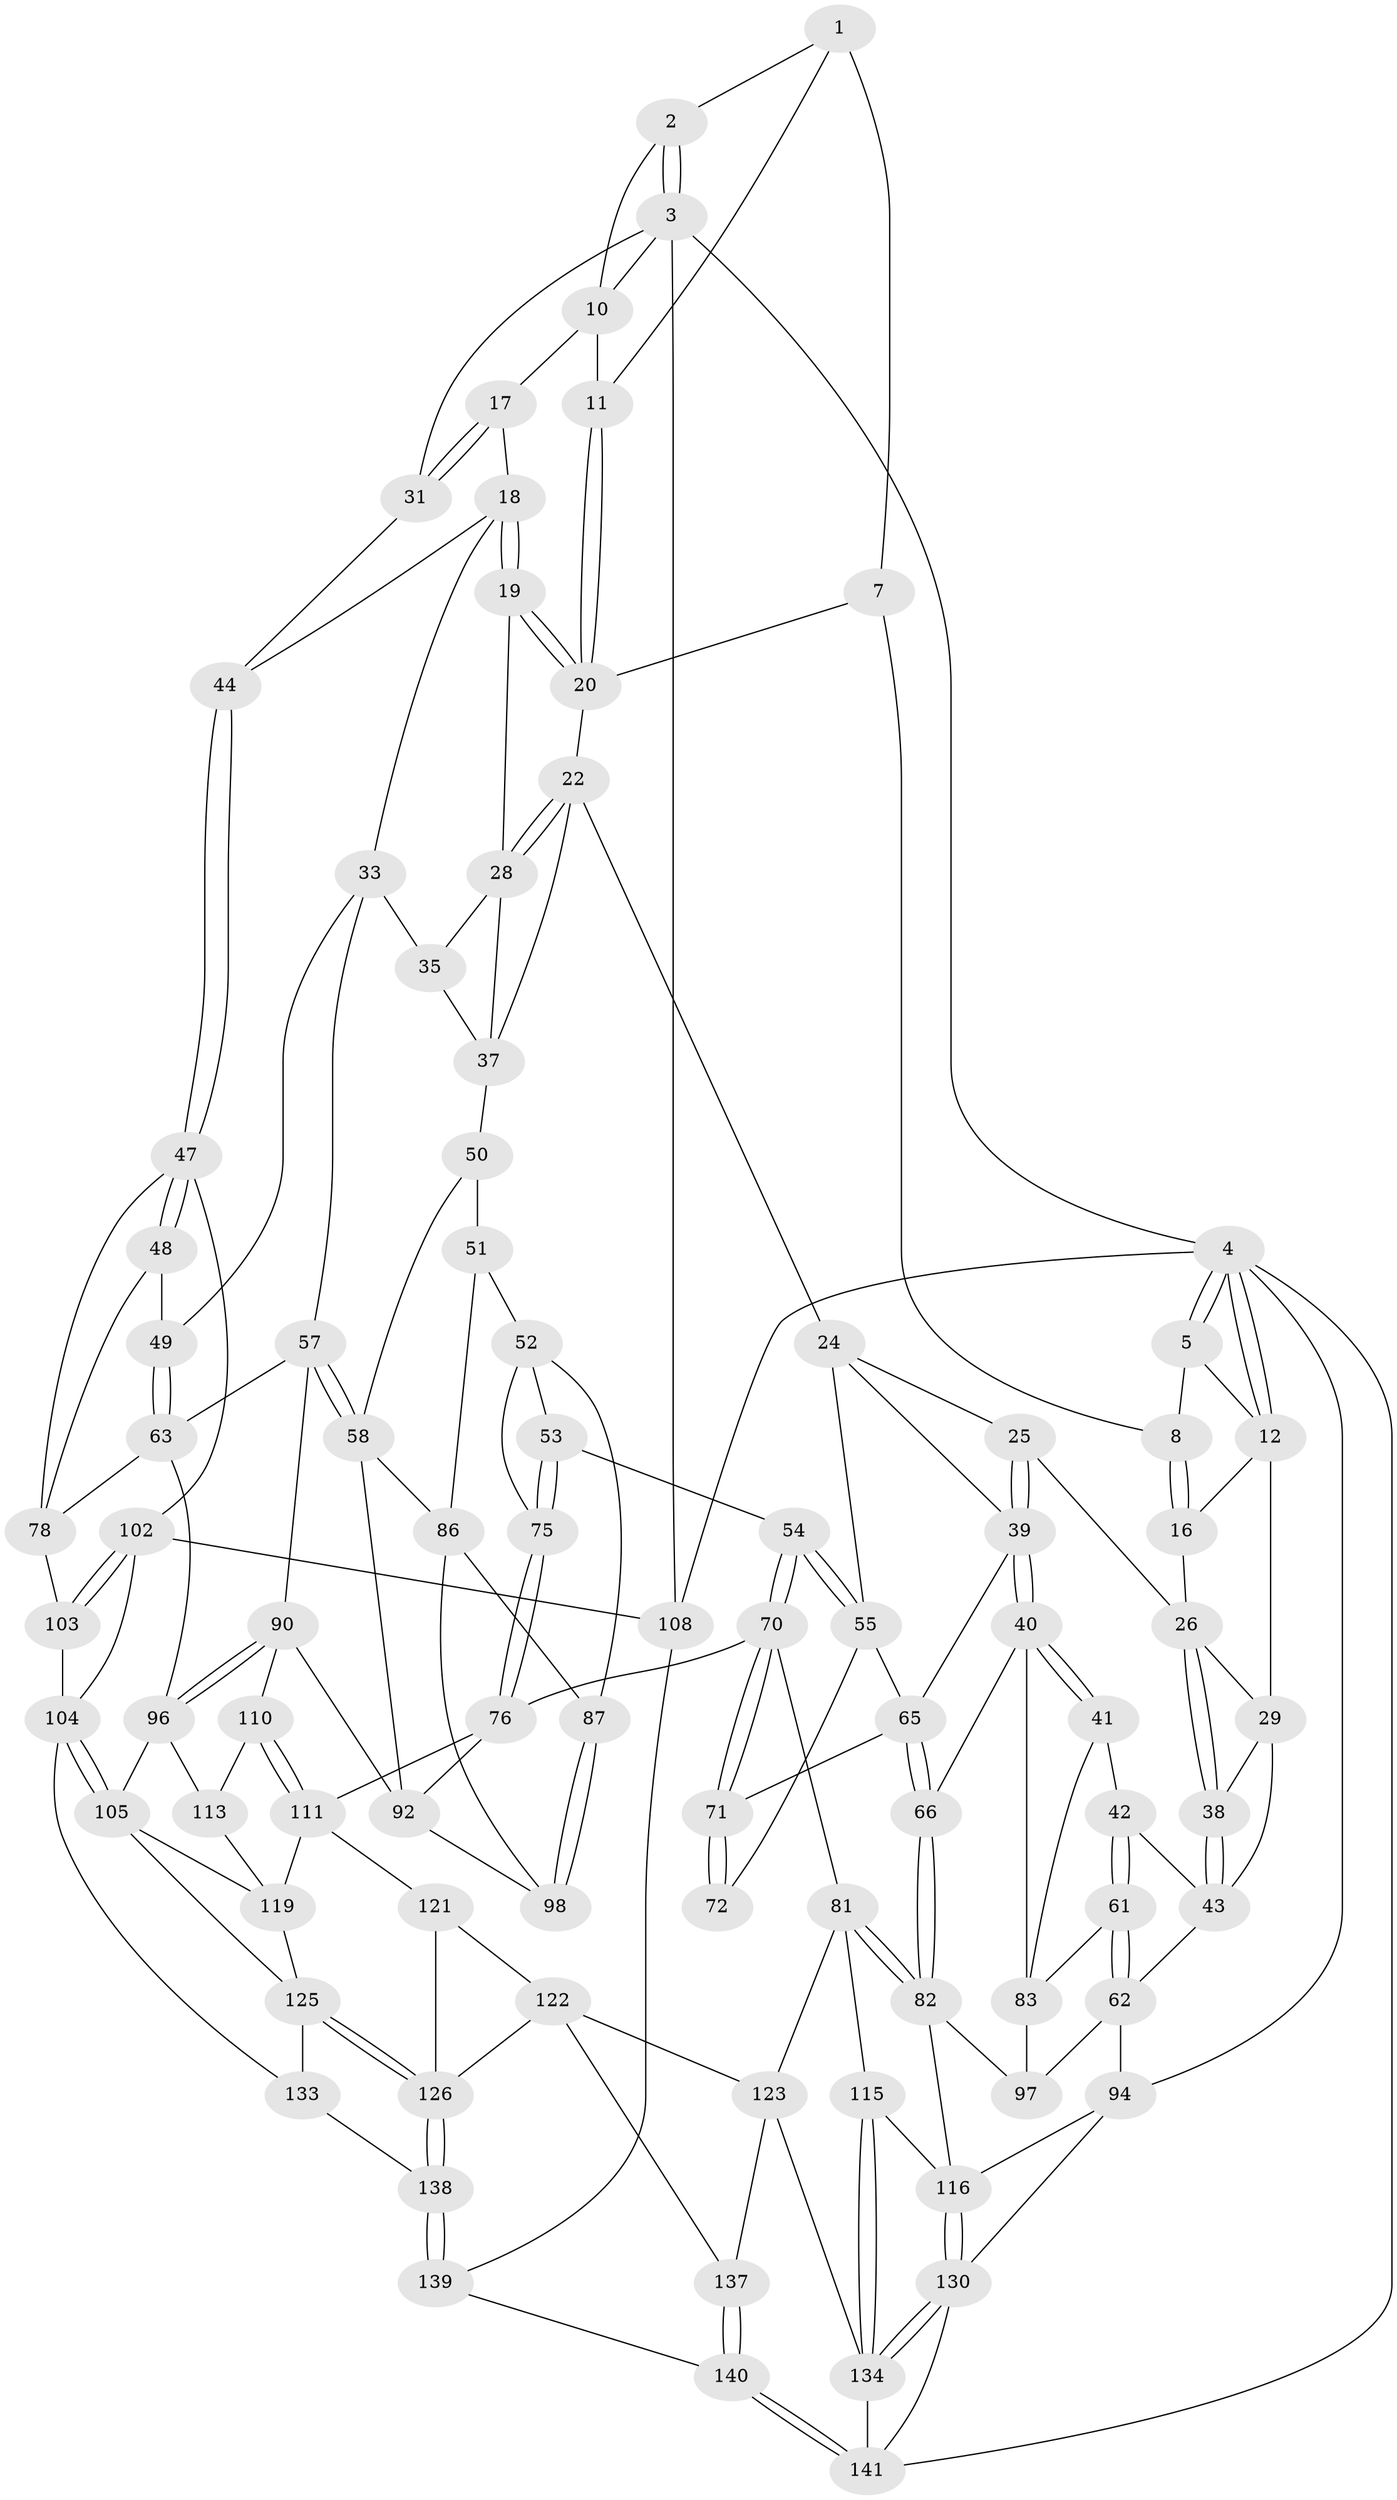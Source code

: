 // original degree distribution, {3: 0.013888888888888888, 4: 0.2847222222222222, 6: 0.2708333333333333, 5: 0.4305555555555556}
// Generated by graph-tools (version 1.1) at 2025/42/03/06/25 10:42:36]
// undirected, 89 vertices, 201 edges
graph export_dot {
graph [start="1"]
  node [color=gray90,style=filled];
  1 [pos="+0.434660962760758+0",super="+6"];
  2 [pos="+0.6892719132076992+0"];
  3 [pos="+1+0",super="+15"];
  4 [pos="+0+0",super="+95"];
  5 [pos="+0.2528054715013904+0",super="+9"];
  7 [pos="+0.38637876818948425+0.12125355032611733"];
  8 [pos="+0.2389420285899067+0.11005438310152539"];
  10 [pos="+0.6986396159984012+0",super="+14"];
  11 [pos="+0.6069795893315194+0.08856788999723046"];
  12 [pos="+0+0",super="+13"];
  16 [pos="+0.192593216567652+0.22309325287257661"];
  17 [pos="+0.8362226250219865+0.1805337522946445"];
  18 [pos="+0.8177339562710884+0.24981835005457118",super="+32"];
  19 [pos="+0.59252965867439+0.21489375757165427"];
  20 [pos="+0.5835089528227712+0.1887705359110421",super="+21"];
  22 [pos="+0.38260892691957865+0.30586686959279064",super="+23"];
  24 [pos="+0.3726557938893668+0.3237165220021671",super="+56"];
  25 [pos="+0.20474739338512724+0.27509701053966573"];
  26 [pos="+0.1930640090099053+0.2626384162890802",super="+27"];
  28 [pos="+0.5838445930690609+0.25271477505330225",super="+36"];
  29 [pos="+0+0.21372648913640485",super="+30"];
  31 [pos="+1+0.21728640988334064"];
  33 [pos="+0.8170622830176656+0.298417015088889",super="+34"];
  35 [pos="+0.625931362671511+0.3578685710533793"];
  37 [pos="+0.4691179375118823+0.3578887417324437",super="+46"];
  38 [pos="+0.0646196294549381+0.35758286217676094"];
  39 [pos="+0.17978079065796587+0.40518183729085905",super="+60"];
  40 [pos="+0.10975219120985294+0.4485989263917613",super="+67"];
  41 [pos="+0.10014572896088422+0.4445028890771326"];
  42 [pos="+0.0736710323844307+0.41410635178363875"];
  43 [pos="+0.06402433070914164+0.3591546903032142",super="+45"];
  44 [pos="+1+0.3955974006181502"];
  47 [pos="+1+0.4705811722248904",super="+101"];
  48 [pos="+0.8710948467710722+0.4442880591871544"];
  49 [pos="+0.8489126207602244+0.40107419680290013"];
  50 [pos="+0.5212090804873935+0.4165762964508083",super="+59"];
  51 [pos="+0.49521416988592637+0.46605123548780264",super="+73"];
  52 [pos="+0.47493429403196313+0.47655673280013494",super="+85"];
  53 [pos="+0.39357732777705506+0.43916971793842907"];
  54 [pos="+0.36560774373845145+0.4003170290757607"];
  55 [pos="+0.36148901217808943+0.392321231372758",super="+68"];
  57 [pos="+0.6753600232242035+0.42977930631249295",super="+64"];
  58 [pos="+0.6417732316468425+0.47031828827408784",super="+88"];
  61 [pos="+0+0.4360641178118108"];
  62 [pos="+0+0.4215084253252606",super="+93"];
  63 [pos="+0.7479475850980896+0.49177206982884225",super="+80"];
  65 [pos="+0.2325719379314272+0.49049174798855905",super="+69"];
  66 [pos="+0.198104759847023+0.5583355824057289"];
  70 [pos="+0.32277722894587224+0.5979657207617213",super="+77"];
  71 [pos="+0.315919689405534+0.571073788703774",super="+74"];
  72 [pos="+0.3084591348142216+0.4892695014867636"];
  75 [pos="+0.4016668460888465+0.6063361493827885"];
  76 [pos="+0.37965680604968355+0.6477019083625448",super="+100"];
  78 [pos="+0.8448762490960737+0.5437322936628793",super="+79"];
  81 [pos="+0.3237478996989801+0.6592062715092745",super="+114"];
  82 [pos="+0.2657254390534762+0.6404757478067455",super="+107"];
  83 [pos="+0.034768351424191386+0.48943112385422183",super="+84"];
  86 [pos="+0.5453237951645219+0.5013383748735901",super="+89"];
  87 [pos="+0.5004464186967847+0.5472591770598113"];
  90 [pos="+0.6774995606255937+0.6282403224024562",super="+91"];
  92 [pos="+0.6695358812743679+0.6253557264091066",super="+99"];
  94 [pos="+0+0.7774864095020332",super="+118"];
  96 [pos="+0.7466503808628919+0.6349838150396097",super="+106"];
  97 [pos="+0+0.6586221488143832"];
  98 [pos="+0.543239608020025+0.5734897306515468"];
  102 [pos="+1+0.727959656393899",super="+109"];
  103 [pos="+0.9097916858223721+0.7411700979239063"];
  104 [pos="+0.8405477337940189+0.7605581342818915",super="+132"];
  105 [pos="+0.8296208109374338+0.7558691102037045",super="+124"];
  108 [pos="+1+1"];
  110 [pos="+0.6628857939789389+0.6934065307596602"];
  111 [pos="+0.6127966323546216+0.7808636934791056",super="+112"];
  113 [pos="+0.7137809753340003+0.7604935388646735"];
  115 [pos="+0.2101246574038696+0.8148938550955825"];
  116 [pos="+0.182527824587519+0.808174345954465",super="+117"];
  119 [pos="+0.6667759167820947+0.7929253524383859",super="+120"];
  121 [pos="+0.491748666716524+0.762315565616715"];
  122 [pos="+0.4325118907154509+0.8221693821016548",super="+129"];
  123 [pos="+0.35937773210972895+0.8530322350996289",super="+135"];
  125 [pos="+0.6245476103562797+0.9125663290781235",super="+128"];
  126 [pos="+0.6195097568975888+0.9221602388455536",super="+127"];
  130 [pos="+0.09399663338200617+0.8526931591059302",super="+131"];
  133 [pos="+0.8103847704089674+0.8977386674157567"];
  134 [pos="+0.2683112810444828+0.9808556430797691",super="+136"];
  137 [pos="+0.4813969415511649+0.8907982314840696"];
  138 [pos="+0.6207114584783036+0.9530623558547617",super="+142"];
  139 [pos="+0.5716675873888692+1",super="+143"];
  140 [pos="+0.3132876026414058+1"];
  141 [pos="+0.30305381031206735+1",super="+144"];
  1 -- 2;
  1 -- 11;
  1 -- 7;
  2 -- 3;
  2 -- 3;
  2 -- 10;
  3 -- 4;
  3 -- 108;
  3 -- 10;
  3 -- 31;
  4 -- 5;
  4 -- 5;
  4 -- 12;
  4 -- 12;
  4 -- 108;
  4 -- 94;
  4 -- 141;
  5 -- 8;
  5 -- 12;
  7 -- 8;
  7 -- 20;
  8 -- 16;
  8 -- 16;
  10 -- 11;
  10 -- 17;
  11 -- 20;
  11 -- 20;
  12 -- 29;
  12 -- 16;
  16 -- 26;
  17 -- 18;
  17 -- 31;
  17 -- 31;
  18 -- 19;
  18 -- 19;
  18 -- 33;
  18 -- 44;
  19 -- 20;
  19 -- 20;
  19 -- 28;
  20 -- 22;
  22 -- 28;
  22 -- 28;
  22 -- 24;
  22 -- 37;
  24 -- 25;
  24 -- 55;
  24 -- 39;
  25 -- 26;
  25 -- 39;
  25 -- 39;
  26 -- 38;
  26 -- 38;
  26 -- 29;
  28 -- 35;
  28 -- 37;
  29 -- 38;
  29 -- 43;
  31 -- 44;
  33 -- 49;
  33 -- 35;
  33 -- 57;
  35 -- 37;
  37 -- 50;
  38 -- 43;
  38 -- 43;
  39 -- 40;
  39 -- 40;
  39 -- 65;
  40 -- 41;
  40 -- 41;
  40 -- 66;
  40 -- 83;
  41 -- 42;
  41 -- 83;
  42 -- 43;
  42 -- 61;
  42 -- 61;
  43 -- 62;
  44 -- 47;
  44 -- 47;
  47 -- 48;
  47 -- 48;
  47 -- 102;
  47 -- 78;
  48 -- 49;
  48 -- 78;
  49 -- 63;
  49 -- 63;
  50 -- 51 [weight=2];
  50 -- 58;
  51 -- 52;
  51 -- 86;
  52 -- 53;
  52 -- 75;
  52 -- 87;
  53 -- 54;
  53 -- 75;
  53 -- 75;
  54 -- 55;
  54 -- 55;
  54 -- 70;
  54 -- 70;
  55 -- 72;
  55 -- 65;
  57 -- 58;
  57 -- 58;
  57 -- 90;
  57 -- 63;
  58 -- 92;
  58 -- 86;
  61 -- 62;
  61 -- 62;
  61 -- 83;
  62 -- 97;
  62 -- 94;
  63 -- 96;
  63 -- 78;
  65 -- 66;
  65 -- 66;
  65 -- 71;
  66 -- 82;
  66 -- 82;
  70 -- 71;
  70 -- 71;
  70 -- 81;
  70 -- 76;
  71 -- 72 [weight=2];
  71 -- 72;
  75 -- 76;
  75 -- 76;
  76 -- 92;
  76 -- 111;
  78 -- 103;
  81 -- 82;
  81 -- 82;
  81 -- 115;
  81 -- 123;
  82 -- 97;
  82 -- 116;
  83 -- 97;
  86 -- 87;
  86 -- 98;
  87 -- 98;
  87 -- 98;
  90 -- 96;
  90 -- 96;
  90 -- 92;
  90 -- 110;
  92 -- 98;
  94 -- 130;
  94 -- 116;
  96 -- 105;
  96 -- 113;
  102 -- 103;
  102 -- 103;
  102 -- 108;
  102 -- 104;
  103 -- 104;
  104 -- 105;
  104 -- 105;
  104 -- 133;
  105 -- 119;
  105 -- 125;
  108 -- 139;
  110 -- 111;
  110 -- 111;
  110 -- 113;
  111 -- 119;
  111 -- 121;
  113 -- 119;
  115 -- 116;
  115 -- 134;
  115 -- 134;
  116 -- 130;
  116 -- 130;
  119 -- 125;
  121 -- 122;
  121 -- 126;
  122 -- 123;
  122 -- 137;
  122 -- 126;
  123 -- 137;
  123 -- 134;
  125 -- 126;
  125 -- 126;
  125 -- 133;
  126 -- 138;
  126 -- 138;
  130 -- 134;
  130 -- 134;
  130 -- 141;
  133 -- 138;
  134 -- 141;
  137 -- 140;
  137 -- 140;
  138 -- 139 [weight=2];
  138 -- 139;
  139 -- 140;
  140 -- 141;
  140 -- 141;
}
